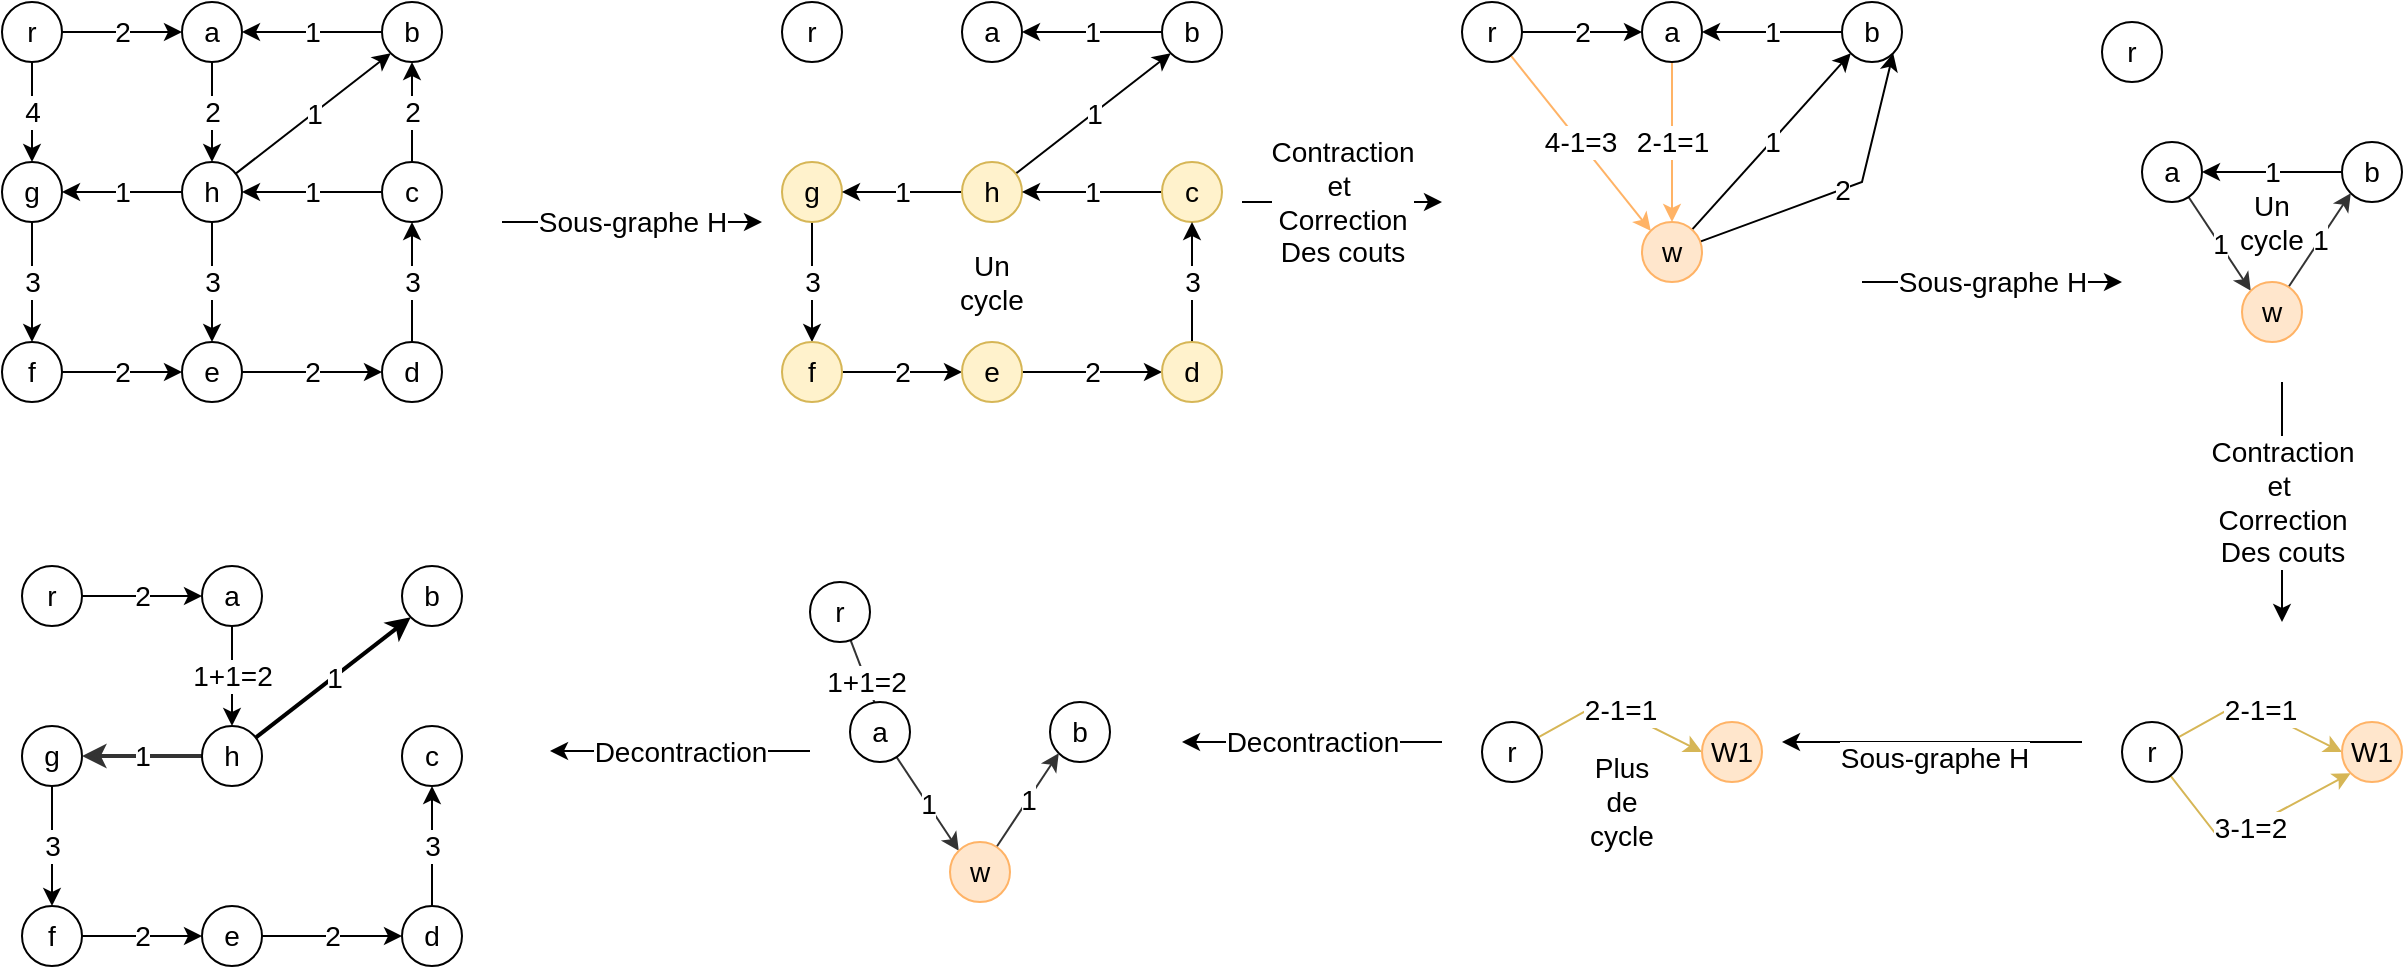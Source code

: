 <mxfile version="15.2.9" type="github">
  <diagram id="9BxHVrWAMxgDTU10AQCF" name="Page-1">
    <mxGraphModel dx="1279" dy="702" grid="1" gridSize="10" guides="1" tooltips="1" connect="1" arrows="1" fold="1" page="1" pageScale="1" pageWidth="827" pageHeight="583" math="0" shadow="0">
      <root>
        <mxCell id="0" />
        <mxCell id="1" parent="0" />
        <mxCell id="qDVpje1xXzJg3jvvXdlB-11" value="2" style="rounded=0;orthogonalLoop=1;jettySize=auto;html=1;fontSize=14;entryX=0;entryY=0.5;entryDx=0;entryDy=0;" edge="1" parent="1" source="qDVpje1xXzJg3jvvXdlB-1" target="qDVpje1xXzJg3jvvXdlB-5">
          <mxGeometry relative="1" as="geometry">
            <mxPoint x="90" y="30" as="targetPoint" />
          </mxGeometry>
        </mxCell>
        <mxCell id="qDVpje1xXzJg3jvvXdlB-13" value="4" style="edgeStyle=none;rounded=0;orthogonalLoop=1;jettySize=auto;html=1;entryX=0.5;entryY=0;entryDx=0;entryDy=0;fontSize=14;" edge="1" parent="1" source="qDVpje1xXzJg3jvvXdlB-1" target="qDVpje1xXzJg3jvvXdlB-2">
          <mxGeometry relative="1" as="geometry" />
        </mxCell>
        <mxCell id="qDVpje1xXzJg3jvvXdlB-1" value="r" style="ellipse;whiteSpace=wrap;html=1;aspect=fixed;fontSize=14;" vertex="1" parent="1">
          <mxGeometry x="10" y="10" width="30" height="30" as="geometry" />
        </mxCell>
        <mxCell id="qDVpje1xXzJg3jvvXdlB-14" value="3" style="edgeStyle=none;rounded=0;orthogonalLoop=1;jettySize=auto;html=1;entryX=0.5;entryY=0;entryDx=0;entryDy=0;fontSize=14;" edge="1" parent="1" source="qDVpje1xXzJg3jvvXdlB-2" target="qDVpje1xXzJg3jvvXdlB-4">
          <mxGeometry relative="1" as="geometry" />
        </mxCell>
        <mxCell id="qDVpje1xXzJg3jvvXdlB-2" value="g" style="ellipse;whiteSpace=wrap;html=1;aspect=fixed;strokeWidth=1;fontSize=14;" vertex="1" parent="1">
          <mxGeometry x="10" y="90" width="30" height="30" as="geometry" />
        </mxCell>
        <mxCell id="qDVpje1xXzJg3jvvXdlB-15" value="2" style="edgeStyle=none;rounded=0;orthogonalLoop=1;jettySize=auto;html=1;entryX=0;entryY=0.5;entryDx=0;entryDy=0;fontSize=14;" edge="1" parent="1" source="qDVpje1xXzJg3jvvXdlB-4" target="qDVpje1xXzJg3jvvXdlB-7">
          <mxGeometry relative="1" as="geometry" />
        </mxCell>
        <mxCell id="qDVpje1xXzJg3jvvXdlB-4" value="f" style="ellipse;whiteSpace=wrap;html=1;aspect=fixed;strokeWidth=1;fontSize=14;" vertex="1" parent="1">
          <mxGeometry x="10" y="180" width="30" height="30" as="geometry" />
        </mxCell>
        <mxCell id="qDVpje1xXzJg3jvvXdlB-17" value="2" style="edgeStyle=none;rounded=0;orthogonalLoop=1;jettySize=auto;html=1;fontSize=14;" edge="1" parent="1" source="qDVpje1xXzJg3jvvXdlB-5" target="qDVpje1xXzJg3jvvXdlB-6">
          <mxGeometry relative="1" as="geometry" />
        </mxCell>
        <mxCell id="qDVpje1xXzJg3jvvXdlB-5" value="a" style="ellipse;whiteSpace=wrap;html=1;aspect=fixed;fontSize=14;" vertex="1" parent="1">
          <mxGeometry x="100" y="10" width="30" height="30" as="geometry" />
        </mxCell>
        <mxCell id="qDVpje1xXzJg3jvvXdlB-16" value="1" style="edgeStyle=none;rounded=0;orthogonalLoop=1;jettySize=auto;html=1;entryX=1;entryY=0.5;entryDx=0;entryDy=0;fontSize=14;" edge="1" parent="1" source="qDVpje1xXzJg3jvvXdlB-6" target="qDVpje1xXzJg3jvvXdlB-2">
          <mxGeometry relative="1" as="geometry" />
        </mxCell>
        <mxCell id="qDVpje1xXzJg3jvvXdlB-18" value="1" style="edgeStyle=none;rounded=0;orthogonalLoop=1;jettySize=auto;html=1;fontSize=14;entryX=0;entryY=1;entryDx=0;entryDy=0;" edge="1" parent="1" source="qDVpje1xXzJg3jvvXdlB-6" target="qDVpje1xXzJg3jvvXdlB-8">
          <mxGeometry relative="1" as="geometry">
            <mxPoint x="420" y="320" as="targetPoint" />
          </mxGeometry>
        </mxCell>
        <mxCell id="qDVpje1xXzJg3jvvXdlB-21" value="3" style="edgeStyle=none;rounded=0;orthogonalLoop=1;jettySize=auto;html=1;entryX=0.5;entryY=0;entryDx=0;entryDy=0;fontSize=14;" edge="1" parent="1" source="qDVpje1xXzJg3jvvXdlB-6" target="qDVpje1xXzJg3jvvXdlB-7">
          <mxGeometry relative="1" as="geometry" />
        </mxCell>
        <mxCell id="qDVpje1xXzJg3jvvXdlB-6" value="h" style="ellipse;whiteSpace=wrap;html=1;aspect=fixed;strokeWidth=1;fontSize=14;" vertex="1" parent="1">
          <mxGeometry x="100" y="90" width="30" height="30" as="geometry" />
        </mxCell>
        <mxCell id="qDVpje1xXzJg3jvvXdlB-22" value="2" style="edgeStyle=none;rounded=0;orthogonalLoop=1;jettySize=auto;html=1;entryX=0;entryY=0.5;entryDx=0;entryDy=0;fontSize=14;" edge="1" parent="1" source="qDVpje1xXzJg3jvvXdlB-7" target="qDVpje1xXzJg3jvvXdlB-10">
          <mxGeometry relative="1" as="geometry" />
        </mxCell>
        <mxCell id="qDVpje1xXzJg3jvvXdlB-7" value="e" style="ellipse;whiteSpace=wrap;html=1;aspect=fixed;strokeWidth=1;fontSize=14;" vertex="1" parent="1">
          <mxGeometry x="100" y="180" width="30" height="30" as="geometry" />
        </mxCell>
        <mxCell id="qDVpje1xXzJg3jvvXdlB-47" value="1" style="edgeStyle=none;rounded=0;orthogonalLoop=1;jettySize=auto;html=1;entryX=1;entryY=0.5;entryDx=0;entryDy=0;fontSize=14;" edge="1" parent="1" source="qDVpje1xXzJg3jvvXdlB-8" target="qDVpje1xXzJg3jvvXdlB-5">
          <mxGeometry relative="1" as="geometry" />
        </mxCell>
        <mxCell id="qDVpje1xXzJg3jvvXdlB-8" value="b" style="ellipse;whiteSpace=wrap;html=1;aspect=fixed;fontSize=14;" vertex="1" parent="1">
          <mxGeometry x="200" y="10" width="30" height="30" as="geometry" />
        </mxCell>
        <mxCell id="qDVpje1xXzJg3jvvXdlB-19" value="2" style="edgeStyle=none;rounded=0;orthogonalLoop=1;jettySize=auto;html=1;fontSize=14;" edge="1" parent="1" source="qDVpje1xXzJg3jvvXdlB-9" target="qDVpje1xXzJg3jvvXdlB-8">
          <mxGeometry relative="1" as="geometry" />
        </mxCell>
        <mxCell id="qDVpje1xXzJg3jvvXdlB-20" value="1" style="edgeStyle=none;rounded=0;orthogonalLoop=1;jettySize=auto;html=1;fontSize=14;" edge="1" parent="1" source="qDVpje1xXzJg3jvvXdlB-9" target="qDVpje1xXzJg3jvvXdlB-6">
          <mxGeometry relative="1" as="geometry" />
        </mxCell>
        <mxCell id="qDVpje1xXzJg3jvvXdlB-9" value="c" style="ellipse;whiteSpace=wrap;html=1;aspect=fixed;strokeWidth=1;fontSize=14;" vertex="1" parent="1">
          <mxGeometry x="200" y="90" width="30" height="30" as="geometry" />
        </mxCell>
        <mxCell id="qDVpje1xXzJg3jvvXdlB-23" value="3" style="edgeStyle=none;rounded=0;orthogonalLoop=1;jettySize=auto;html=1;entryX=0.5;entryY=1;entryDx=0;entryDy=0;fontSize=14;" edge="1" parent="1" source="qDVpje1xXzJg3jvvXdlB-10" target="qDVpje1xXzJg3jvvXdlB-9">
          <mxGeometry relative="1" as="geometry" />
        </mxCell>
        <mxCell id="qDVpje1xXzJg3jvvXdlB-10" value="d" style="ellipse;whiteSpace=wrap;html=1;aspect=fixed;strokeWidth=1;fontSize=14;" vertex="1" parent="1">
          <mxGeometry x="200" y="180" width="30" height="30" as="geometry" />
        </mxCell>
        <mxCell id="qDVpje1xXzJg3jvvXdlB-24" value="Sous-graphe H" style="endArrow=classic;html=1;fontSize=14;" edge="1" parent="1">
          <mxGeometry width="50" height="50" relative="1" as="geometry">
            <mxPoint x="260" y="120" as="sourcePoint" />
            <mxPoint x="390" y="120" as="targetPoint" />
          </mxGeometry>
        </mxCell>
        <mxCell id="qDVpje1xXzJg3jvvXdlB-27" value="r" style="ellipse;whiteSpace=wrap;html=1;aspect=fixed;fontSize=14;" vertex="1" parent="1">
          <mxGeometry x="400" y="10" width="30" height="30" as="geometry" />
        </mxCell>
        <mxCell id="qDVpje1xXzJg3jvvXdlB-28" value="3" style="edgeStyle=none;rounded=0;orthogonalLoop=1;jettySize=auto;html=1;entryX=0.5;entryY=0;entryDx=0;entryDy=0;fontSize=14;" edge="1" parent="1" source="qDVpje1xXzJg3jvvXdlB-29" target="qDVpje1xXzJg3jvvXdlB-31">
          <mxGeometry relative="1" as="geometry" />
        </mxCell>
        <mxCell id="qDVpje1xXzJg3jvvXdlB-29" value="g" style="ellipse;whiteSpace=wrap;html=1;aspect=fixed;strokeWidth=1;fontSize=14;fillColor=#fff2cc;strokeColor=#d6b656;" vertex="1" parent="1">
          <mxGeometry x="400" y="90" width="30" height="30" as="geometry" />
        </mxCell>
        <mxCell id="qDVpje1xXzJg3jvvXdlB-30" value="2" style="edgeStyle=none;rounded=0;orthogonalLoop=1;jettySize=auto;html=1;entryX=0;entryY=0.5;entryDx=0;entryDy=0;fontSize=14;" edge="1" parent="1" source="qDVpje1xXzJg3jvvXdlB-31" target="qDVpje1xXzJg3jvvXdlB-40">
          <mxGeometry relative="1" as="geometry" />
        </mxCell>
        <mxCell id="qDVpje1xXzJg3jvvXdlB-31" value="f" style="ellipse;whiteSpace=wrap;html=1;aspect=fixed;strokeWidth=1;fontSize=14;fillColor=#fff2cc;strokeColor=#d6b656;" vertex="1" parent="1">
          <mxGeometry x="400" y="180" width="30" height="30" as="geometry" />
        </mxCell>
        <mxCell id="qDVpje1xXzJg3jvvXdlB-34" value="a" style="ellipse;whiteSpace=wrap;html=1;aspect=fixed;fontSize=14;" vertex="1" parent="1">
          <mxGeometry x="490" y="10" width="30" height="30" as="geometry" />
        </mxCell>
        <mxCell id="qDVpje1xXzJg3jvvXdlB-35" value="1" style="edgeStyle=none;rounded=0;orthogonalLoop=1;jettySize=auto;html=1;entryX=1;entryY=0.5;entryDx=0;entryDy=0;fontSize=14;" edge="1" parent="1" source="qDVpje1xXzJg3jvvXdlB-38" target="qDVpje1xXzJg3jvvXdlB-29">
          <mxGeometry relative="1" as="geometry" />
        </mxCell>
        <mxCell id="qDVpje1xXzJg3jvvXdlB-36" value="1" style="edgeStyle=none;rounded=0;orthogonalLoop=1;jettySize=auto;html=1;fontSize=14;entryX=0;entryY=1;entryDx=0;entryDy=0;" edge="1" parent="1" source="qDVpje1xXzJg3jvvXdlB-38" target="qDVpje1xXzJg3jvvXdlB-41">
          <mxGeometry relative="1" as="geometry">
            <mxPoint x="810" y="320" as="targetPoint" />
          </mxGeometry>
        </mxCell>
        <mxCell id="qDVpje1xXzJg3jvvXdlB-38" value="h" style="ellipse;whiteSpace=wrap;html=1;aspect=fixed;strokeWidth=1;fontSize=14;fillColor=#fff2cc;strokeColor=#d6b656;" vertex="1" parent="1">
          <mxGeometry x="490" y="90" width="30" height="30" as="geometry" />
        </mxCell>
        <mxCell id="qDVpje1xXzJg3jvvXdlB-39" value="2" style="edgeStyle=none;rounded=0;orthogonalLoop=1;jettySize=auto;html=1;entryX=0;entryY=0.5;entryDx=0;entryDy=0;fontSize=14;" edge="1" parent="1" source="qDVpje1xXzJg3jvvXdlB-40" target="qDVpje1xXzJg3jvvXdlB-46">
          <mxGeometry relative="1" as="geometry" />
        </mxCell>
        <mxCell id="qDVpje1xXzJg3jvvXdlB-40" value="e" style="ellipse;whiteSpace=wrap;html=1;aspect=fixed;strokeWidth=1;fontSize=14;fillColor=#fff2cc;strokeColor=#d6b656;" vertex="1" parent="1">
          <mxGeometry x="490" y="180" width="30" height="30" as="geometry" />
        </mxCell>
        <mxCell id="qDVpje1xXzJg3jvvXdlB-48" value="1" style="edgeStyle=none;rounded=0;orthogonalLoop=1;jettySize=auto;html=1;entryX=1;entryY=0.5;entryDx=0;entryDy=0;fontSize=14;" edge="1" parent="1" source="qDVpje1xXzJg3jvvXdlB-41" target="qDVpje1xXzJg3jvvXdlB-34">
          <mxGeometry relative="1" as="geometry" />
        </mxCell>
        <mxCell id="qDVpje1xXzJg3jvvXdlB-41" value="b" style="ellipse;whiteSpace=wrap;html=1;aspect=fixed;fontSize=14;" vertex="1" parent="1">
          <mxGeometry x="590" y="10" width="30" height="30" as="geometry" />
        </mxCell>
        <mxCell id="qDVpje1xXzJg3jvvXdlB-43" value="1" style="edgeStyle=none;rounded=0;orthogonalLoop=1;jettySize=auto;html=1;fontSize=14;" edge="1" parent="1" source="qDVpje1xXzJg3jvvXdlB-44" target="qDVpje1xXzJg3jvvXdlB-38">
          <mxGeometry relative="1" as="geometry" />
        </mxCell>
        <mxCell id="qDVpje1xXzJg3jvvXdlB-44" value="c" style="ellipse;whiteSpace=wrap;html=1;aspect=fixed;strokeWidth=1;fontSize=14;fillColor=#fff2cc;strokeColor=#d6b656;" vertex="1" parent="1">
          <mxGeometry x="590" y="90" width="30" height="30" as="geometry" />
        </mxCell>
        <mxCell id="qDVpje1xXzJg3jvvXdlB-45" value="3" style="edgeStyle=none;rounded=0;orthogonalLoop=1;jettySize=auto;html=1;entryX=0.5;entryY=1;entryDx=0;entryDy=0;fontSize=14;" edge="1" parent="1" source="qDVpje1xXzJg3jvvXdlB-46" target="qDVpje1xXzJg3jvvXdlB-44">
          <mxGeometry relative="1" as="geometry" />
        </mxCell>
        <mxCell id="qDVpje1xXzJg3jvvXdlB-46" value="d" style="ellipse;whiteSpace=wrap;html=1;aspect=fixed;strokeWidth=1;fontSize=14;fillColor=#fff2cc;strokeColor=#d6b656;" vertex="1" parent="1">
          <mxGeometry x="590" y="180" width="30" height="30" as="geometry" />
        </mxCell>
        <mxCell id="qDVpje1xXzJg3jvvXdlB-49" value="Un cycle" style="text;html=1;strokeColor=none;fillColor=none;align=center;verticalAlign=middle;whiteSpace=wrap;rounded=0;fontSize=14;" vertex="1" parent="1">
          <mxGeometry x="485" y="140" width="40" height="20" as="geometry" />
        </mxCell>
        <mxCell id="qDVpje1xXzJg3jvvXdlB-50" value="2" style="rounded=0;orthogonalLoop=1;jettySize=auto;html=1;fontSize=14;entryX=0;entryY=0.5;entryDx=0;entryDy=0;" edge="1" parent="1" source="qDVpje1xXzJg3jvvXdlB-51" target="qDVpje1xXzJg3jvvXdlB-52">
          <mxGeometry relative="1" as="geometry">
            <mxPoint x="820" y="30" as="targetPoint" />
          </mxGeometry>
        </mxCell>
        <mxCell id="qDVpje1xXzJg3jvvXdlB-60" value="4-1=3" style="edgeStyle=none;rounded=0;orthogonalLoop=1;jettySize=auto;html=1;entryX=0;entryY=0;entryDx=0;entryDy=0;fontSize=14;fillColor=#ffe6cc;strokeColor=#FFB366;" edge="1" parent="1" source="qDVpje1xXzJg3jvvXdlB-51" target="qDVpje1xXzJg3jvvXdlB-57">
          <mxGeometry relative="1" as="geometry" />
        </mxCell>
        <mxCell id="qDVpje1xXzJg3jvvXdlB-51" value="r" style="ellipse;whiteSpace=wrap;html=1;aspect=fixed;fontSize=14;" vertex="1" parent="1">
          <mxGeometry x="740" y="10" width="30" height="30" as="geometry" />
        </mxCell>
        <mxCell id="qDVpje1xXzJg3jvvXdlB-59" value="2-1=1" style="edgeStyle=none;rounded=0;orthogonalLoop=1;jettySize=auto;html=1;fontSize=14;fillColor=#ffe6cc;strokeColor=#FFB366;" edge="1" parent="1" source="qDVpje1xXzJg3jvvXdlB-52" target="qDVpje1xXzJg3jvvXdlB-57">
          <mxGeometry relative="1" as="geometry" />
        </mxCell>
        <mxCell id="qDVpje1xXzJg3jvvXdlB-52" value="a" style="ellipse;whiteSpace=wrap;html=1;aspect=fixed;fontSize=14;" vertex="1" parent="1">
          <mxGeometry x="830" y="10" width="30" height="30" as="geometry" />
        </mxCell>
        <mxCell id="qDVpje1xXzJg3jvvXdlB-53" value="1" style="edgeStyle=none;rounded=0;orthogonalLoop=1;jettySize=auto;html=1;entryX=1;entryY=0.5;entryDx=0;entryDy=0;fontSize=14;" edge="1" parent="1" source="qDVpje1xXzJg3jvvXdlB-54" target="qDVpje1xXzJg3jvvXdlB-52">
          <mxGeometry relative="1" as="geometry" />
        </mxCell>
        <mxCell id="qDVpje1xXzJg3jvvXdlB-54" value="b" style="ellipse;whiteSpace=wrap;html=1;aspect=fixed;fontSize=14;" vertex="1" parent="1">
          <mxGeometry x="930" y="10" width="30" height="30" as="geometry" />
        </mxCell>
        <mxCell id="qDVpje1xXzJg3jvvXdlB-56" value="Contraction&lt;br&gt;et&amp;nbsp;&lt;br&gt;Correction&lt;br&gt;Des couts" style="endArrow=classic;html=1;fontSize=14;" edge="1" parent="1">
          <mxGeometry width="50" height="50" relative="1" as="geometry">
            <mxPoint x="630" y="110" as="sourcePoint" />
            <mxPoint x="730" y="110" as="targetPoint" />
          </mxGeometry>
        </mxCell>
        <mxCell id="qDVpje1xXzJg3jvvXdlB-58" value="1" style="edgeStyle=none;rounded=0;orthogonalLoop=1;jettySize=auto;html=1;entryX=0;entryY=1;entryDx=0;entryDy=0;fontSize=14;" edge="1" parent="1" source="qDVpje1xXzJg3jvvXdlB-57" target="qDVpje1xXzJg3jvvXdlB-54">
          <mxGeometry relative="1" as="geometry" />
        </mxCell>
        <mxCell id="qDVpje1xXzJg3jvvXdlB-61" value="2" style="edgeStyle=none;rounded=0;orthogonalLoop=1;jettySize=auto;html=1;entryX=1;entryY=1;entryDx=0;entryDy=0;fontSize=14;" edge="1" parent="1" source="qDVpje1xXzJg3jvvXdlB-57" target="qDVpje1xXzJg3jvvXdlB-54">
          <mxGeometry relative="1" as="geometry">
            <Array as="points">
              <mxPoint x="940" y="100" />
            </Array>
          </mxGeometry>
        </mxCell>
        <mxCell id="qDVpje1xXzJg3jvvXdlB-57" value="w" style="ellipse;whiteSpace=wrap;html=1;aspect=fixed;strokeWidth=1;fontSize=14;fillColor=#ffe6cc;strokeColor=#FFB366;" vertex="1" parent="1">
          <mxGeometry x="830" y="120" width="30" height="30" as="geometry" />
        </mxCell>
        <mxCell id="qDVpje1xXzJg3jvvXdlB-63" value="Sous-graphe H" style="endArrow=classic;html=1;fontSize=14;" edge="1" parent="1">
          <mxGeometry width="50" height="50" relative="1" as="geometry">
            <mxPoint x="940" y="150" as="sourcePoint" />
            <mxPoint x="1070" y="150" as="targetPoint" />
            <Array as="points">
              <mxPoint x="1010" y="150" />
            </Array>
          </mxGeometry>
        </mxCell>
        <mxCell id="qDVpje1xXzJg3jvvXdlB-64" value="r" style="ellipse;whiteSpace=wrap;html=1;aspect=fixed;strokeWidth=1;fontSize=14;" vertex="1" parent="1">
          <mxGeometry x="1060" y="20" width="30" height="30" as="geometry" />
        </mxCell>
        <mxCell id="qDVpje1xXzJg3jvvXdlB-76" value="1" style="edgeStyle=none;rounded=0;orthogonalLoop=1;jettySize=auto;html=1;entryX=0;entryY=0;entryDx=0;entryDy=0;fontSize=14;strokeColor=#333333;" edge="1" parent="1" source="qDVpje1xXzJg3jvvXdlB-69" target="qDVpje1xXzJg3jvvXdlB-74">
          <mxGeometry relative="1" as="geometry" />
        </mxCell>
        <mxCell id="qDVpje1xXzJg3jvvXdlB-69" value="a" style="ellipse;whiteSpace=wrap;html=1;aspect=fixed;fontSize=14;" vertex="1" parent="1">
          <mxGeometry x="1080" y="80" width="30" height="30" as="geometry" />
        </mxCell>
        <mxCell id="qDVpje1xXzJg3jvvXdlB-70" value="1" style="edgeStyle=none;rounded=0;orthogonalLoop=1;jettySize=auto;html=1;entryX=1;entryY=0.5;entryDx=0;entryDy=0;fontSize=14;" edge="1" parent="1" source="qDVpje1xXzJg3jvvXdlB-71" target="qDVpje1xXzJg3jvvXdlB-69">
          <mxGeometry relative="1" as="geometry" />
        </mxCell>
        <mxCell id="qDVpje1xXzJg3jvvXdlB-71" value="b" style="ellipse;whiteSpace=wrap;html=1;aspect=fixed;fontSize=14;" vertex="1" parent="1">
          <mxGeometry x="1180" y="80" width="30" height="30" as="geometry" />
        </mxCell>
        <mxCell id="qDVpje1xXzJg3jvvXdlB-75" value="1" style="edgeStyle=none;rounded=0;orthogonalLoop=1;jettySize=auto;html=1;entryX=0;entryY=1;entryDx=0;entryDy=0;fontSize=14;strokeColor=#333333;" edge="1" parent="1" source="qDVpje1xXzJg3jvvXdlB-74" target="qDVpje1xXzJg3jvvXdlB-71">
          <mxGeometry relative="1" as="geometry" />
        </mxCell>
        <mxCell id="qDVpje1xXzJg3jvvXdlB-74" value="w" style="ellipse;whiteSpace=wrap;html=1;aspect=fixed;strokeWidth=1;fontSize=14;fillColor=#ffe6cc;strokeColor=#FFB366;" vertex="1" parent="1">
          <mxGeometry x="1130" y="150" width="30" height="30" as="geometry" />
        </mxCell>
        <mxCell id="qDVpje1xXzJg3jvvXdlB-77" value="Un cycle" style="text;html=1;strokeColor=none;fillColor=none;align=center;verticalAlign=middle;whiteSpace=wrap;rounded=0;fontSize=14;" vertex="1" parent="1">
          <mxGeometry x="1125" y="110" width="40" height="20" as="geometry" />
        </mxCell>
        <mxCell id="qDVpje1xXzJg3jvvXdlB-80" value="Contraction&lt;br&gt;et&amp;nbsp;&lt;br&gt;Correction&lt;br&gt;Des couts" style="endArrow=classic;html=1;fontSize=14;" edge="1" parent="1">
          <mxGeometry width="50" height="50" relative="1" as="geometry">
            <mxPoint x="1150" y="200" as="sourcePoint" />
            <mxPoint x="1150" y="320" as="targetPoint" />
          </mxGeometry>
        </mxCell>
        <mxCell id="qDVpje1xXzJg3jvvXdlB-83" value="2-1=1" style="edgeStyle=none;rounded=0;orthogonalLoop=1;jettySize=auto;html=1;entryX=0;entryY=0.5;entryDx=0;entryDy=0;fontSize=14;strokeColor=#d6b656;fillColor=#fff2cc;" edge="1" parent="1" source="qDVpje1xXzJg3jvvXdlB-81" target="qDVpje1xXzJg3jvvXdlB-82">
          <mxGeometry relative="1" as="geometry">
            <Array as="points">
              <mxPoint x="1130" y="360" />
            </Array>
          </mxGeometry>
        </mxCell>
        <mxCell id="qDVpje1xXzJg3jvvXdlB-84" value="3-1=2" style="edgeStyle=none;rounded=0;orthogonalLoop=1;jettySize=auto;html=1;entryX=0;entryY=1;entryDx=0;entryDy=0;fontSize=14;strokeColor=#d6b656;fillColor=#fff2cc;" edge="1" parent="1" source="qDVpje1xXzJg3jvvXdlB-81" target="qDVpje1xXzJg3jvvXdlB-82">
          <mxGeometry relative="1" as="geometry">
            <Array as="points">
              <mxPoint x="1120" y="430" />
            </Array>
          </mxGeometry>
        </mxCell>
        <mxCell id="qDVpje1xXzJg3jvvXdlB-81" value="r" style="ellipse;whiteSpace=wrap;html=1;aspect=fixed;strokeWidth=1;fontSize=14;" vertex="1" parent="1">
          <mxGeometry x="1070" y="370" width="30" height="30" as="geometry" />
        </mxCell>
        <mxCell id="qDVpje1xXzJg3jvvXdlB-82" value="W1" style="ellipse;whiteSpace=wrap;html=1;aspect=fixed;strokeWidth=1;fontSize=14;fillColor=#ffe6cc;strokeColor=#FFB366;" vertex="1" parent="1">
          <mxGeometry x="1180" y="370" width="30" height="30" as="geometry" />
        </mxCell>
        <mxCell id="qDVpje1xXzJg3jvvXdlB-85" value="Sous-graphe H" style="endArrow=classic;html=1;fontSize=14;" edge="1" parent="1">
          <mxGeometry x="-0.011" y="8" width="50" height="50" relative="1" as="geometry">
            <mxPoint x="1050" y="380" as="sourcePoint" />
            <mxPoint x="900" y="380" as="targetPoint" />
            <Array as="points" />
            <mxPoint as="offset" />
          </mxGeometry>
        </mxCell>
        <mxCell id="qDVpje1xXzJg3jvvXdlB-86" value="2-1=1" style="edgeStyle=none;rounded=0;orthogonalLoop=1;jettySize=auto;html=1;entryX=0;entryY=0.5;entryDx=0;entryDy=0;fontSize=14;strokeColor=#d6b656;fillColor=#fff2cc;" edge="1" parent="1" source="qDVpje1xXzJg3jvvXdlB-88" target="qDVpje1xXzJg3jvvXdlB-89">
          <mxGeometry relative="1" as="geometry">
            <Array as="points">
              <mxPoint x="810" y="360" />
            </Array>
          </mxGeometry>
        </mxCell>
        <mxCell id="qDVpje1xXzJg3jvvXdlB-88" value="r" style="ellipse;whiteSpace=wrap;html=1;aspect=fixed;strokeWidth=1;fontSize=14;" vertex="1" parent="1">
          <mxGeometry x="750" y="370" width="30" height="30" as="geometry" />
        </mxCell>
        <mxCell id="qDVpje1xXzJg3jvvXdlB-89" value="W1" style="ellipse;whiteSpace=wrap;html=1;aspect=fixed;strokeWidth=1;fontSize=14;fillColor=#ffe6cc;strokeColor=#FFB366;" vertex="1" parent="1">
          <mxGeometry x="860" y="370" width="30" height="30" as="geometry" />
        </mxCell>
        <mxCell id="qDVpje1xXzJg3jvvXdlB-90" value="Plus de cycle" style="text;html=1;strokeColor=none;fillColor=none;align=center;verticalAlign=middle;whiteSpace=wrap;rounded=0;fontSize=14;" vertex="1" parent="1">
          <mxGeometry x="800" y="400" width="40" height="20" as="geometry" />
        </mxCell>
        <mxCell id="qDVpje1xXzJg3jvvXdlB-91" value="Decontraction" style="endArrow=classic;html=1;fontSize=14;" edge="1" parent="1">
          <mxGeometry width="50" height="50" relative="1" as="geometry">
            <mxPoint x="730" y="380" as="sourcePoint" />
            <mxPoint x="600" y="380" as="targetPoint" />
          </mxGeometry>
        </mxCell>
        <mxCell id="qDVpje1xXzJg3jvvXdlB-108" value="1+1=2" style="edgeStyle=none;rounded=0;orthogonalLoop=1;jettySize=auto;html=1;entryX=0.533;entryY=0.333;entryDx=0;entryDy=0;entryPerimeter=0;fontSize=14;strokeColor=#333333;" edge="1" parent="1" source="qDVpje1xXzJg3jvvXdlB-100" target="qDVpje1xXzJg3jvvXdlB-102">
          <mxGeometry relative="1" as="geometry" />
        </mxCell>
        <mxCell id="qDVpje1xXzJg3jvvXdlB-100" value="r" style="ellipse;whiteSpace=wrap;html=1;aspect=fixed;strokeWidth=1;fontSize=14;" vertex="1" parent="1">
          <mxGeometry x="414" y="300" width="30" height="30" as="geometry" />
        </mxCell>
        <mxCell id="qDVpje1xXzJg3jvvXdlB-101" value="1" style="edgeStyle=none;rounded=0;orthogonalLoop=1;jettySize=auto;html=1;entryX=0;entryY=0;entryDx=0;entryDy=0;fontSize=14;strokeColor=#333333;" edge="1" parent="1" source="qDVpje1xXzJg3jvvXdlB-102" target="qDVpje1xXzJg3jvvXdlB-106">
          <mxGeometry relative="1" as="geometry" />
        </mxCell>
        <mxCell id="qDVpje1xXzJg3jvvXdlB-102" value="a" style="ellipse;whiteSpace=wrap;html=1;aspect=fixed;fontSize=14;" vertex="1" parent="1">
          <mxGeometry x="434" y="360" width="30" height="30" as="geometry" />
        </mxCell>
        <mxCell id="qDVpje1xXzJg3jvvXdlB-104" value="b" style="ellipse;whiteSpace=wrap;html=1;aspect=fixed;fontSize=14;" vertex="1" parent="1">
          <mxGeometry x="534" y="360" width="30" height="30" as="geometry" />
        </mxCell>
        <mxCell id="qDVpje1xXzJg3jvvXdlB-105" value="1" style="edgeStyle=none;rounded=0;orthogonalLoop=1;jettySize=auto;html=1;entryX=0;entryY=1;entryDx=0;entryDy=0;fontSize=14;strokeColor=#333333;" edge="1" parent="1" source="qDVpje1xXzJg3jvvXdlB-106" target="qDVpje1xXzJg3jvvXdlB-104">
          <mxGeometry relative="1" as="geometry" />
        </mxCell>
        <mxCell id="qDVpje1xXzJg3jvvXdlB-106" value="w" style="ellipse;whiteSpace=wrap;html=1;aspect=fixed;strokeWidth=1;fontSize=14;fillColor=#ffe6cc;strokeColor=#FFB366;" vertex="1" parent="1">
          <mxGeometry x="484" y="430" width="30" height="30" as="geometry" />
        </mxCell>
        <mxCell id="qDVpje1xXzJg3jvvXdlB-109" value="Decontraction" style="endArrow=classic;html=1;fontSize=14;" edge="1" parent="1">
          <mxGeometry width="50" height="50" relative="1" as="geometry">
            <mxPoint x="414" y="384.5" as="sourcePoint" />
            <mxPoint x="284" y="384.5" as="targetPoint" />
          </mxGeometry>
        </mxCell>
        <mxCell id="qDVpje1xXzJg3jvvXdlB-110" value="2" style="rounded=0;orthogonalLoop=1;jettySize=auto;html=1;fontSize=14;entryX=0;entryY=0.5;entryDx=0;entryDy=0;" edge="1" parent="1" source="qDVpje1xXzJg3jvvXdlB-112" target="qDVpje1xXzJg3jvvXdlB-118">
          <mxGeometry relative="1" as="geometry">
            <mxPoint x="100" y="312" as="targetPoint" />
          </mxGeometry>
        </mxCell>
        <mxCell id="qDVpje1xXzJg3jvvXdlB-112" value="r" style="ellipse;whiteSpace=wrap;html=1;aspect=fixed;fontSize=14;" vertex="1" parent="1">
          <mxGeometry x="20" y="292" width="30" height="30" as="geometry" />
        </mxCell>
        <mxCell id="qDVpje1xXzJg3jvvXdlB-113" value="3" style="edgeStyle=none;rounded=0;orthogonalLoop=1;jettySize=auto;html=1;entryX=0.5;entryY=0;entryDx=0;entryDy=0;fontSize=14;" edge="1" parent="1" source="qDVpje1xXzJg3jvvXdlB-114" target="qDVpje1xXzJg3jvvXdlB-116">
          <mxGeometry relative="1" as="geometry" />
        </mxCell>
        <mxCell id="qDVpje1xXzJg3jvvXdlB-114" value="g" style="ellipse;whiteSpace=wrap;html=1;aspect=fixed;strokeWidth=1;fontSize=14;" vertex="1" parent="1">
          <mxGeometry x="20" y="372" width="30" height="30" as="geometry" />
        </mxCell>
        <mxCell id="qDVpje1xXzJg3jvvXdlB-115" value="2" style="edgeStyle=none;rounded=0;orthogonalLoop=1;jettySize=auto;html=1;entryX=0;entryY=0.5;entryDx=0;entryDy=0;fontSize=14;" edge="1" parent="1" source="qDVpje1xXzJg3jvvXdlB-116" target="qDVpje1xXzJg3jvvXdlB-124">
          <mxGeometry relative="1" as="geometry" />
        </mxCell>
        <mxCell id="qDVpje1xXzJg3jvvXdlB-116" value="f" style="ellipse;whiteSpace=wrap;html=1;aspect=fixed;strokeWidth=1;fontSize=14;" vertex="1" parent="1">
          <mxGeometry x="20" y="462" width="30" height="30" as="geometry" />
        </mxCell>
        <mxCell id="qDVpje1xXzJg3jvvXdlB-117" value="1+1=2" style="edgeStyle=none;rounded=0;orthogonalLoop=1;jettySize=auto;html=1;fontSize=14;" edge="1" parent="1" source="qDVpje1xXzJg3jvvXdlB-118" target="qDVpje1xXzJg3jvvXdlB-122">
          <mxGeometry relative="1" as="geometry" />
        </mxCell>
        <mxCell id="qDVpje1xXzJg3jvvXdlB-118" value="a" style="ellipse;whiteSpace=wrap;html=1;aspect=fixed;fontSize=14;" vertex="1" parent="1">
          <mxGeometry x="110" y="292" width="30" height="30" as="geometry" />
        </mxCell>
        <mxCell id="qDVpje1xXzJg3jvvXdlB-120" value="1" style="edgeStyle=none;rounded=0;orthogonalLoop=1;jettySize=auto;html=1;fontSize=14;entryX=0;entryY=1;entryDx=0;entryDy=0;strokeWidth=2;" edge="1" parent="1" source="qDVpje1xXzJg3jvvXdlB-122" target="qDVpje1xXzJg3jvvXdlB-126">
          <mxGeometry relative="1" as="geometry">
            <mxPoint x="430" y="602" as="targetPoint" />
          </mxGeometry>
        </mxCell>
        <mxCell id="qDVpje1xXzJg3jvvXdlB-132" value="1" style="edgeStyle=none;rounded=0;orthogonalLoop=1;jettySize=auto;html=1;entryX=1;entryY=0.5;entryDx=0;entryDy=0;fontSize=14;strokeColor=#333333;strokeWidth=2;" edge="1" parent="1" source="qDVpje1xXzJg3jvvXdlB-122" target="qDVpje1xXzJg3jvvXdlB-114">
          <mxGeometry relative="1" as="geometry" />
        </mxCell>
        <mxCell id="qDVpje1xXzJg3jvvXdlB-122" value="h" style="ellipse;whiteSpace=wrap;html=1;aspect=fixed;strokeWidth=1;fontSize=14;" vertex="1" parent="1">
          <mxGeometry x="110" y="372" width="30" height="30" as="geometry" />
        </mxCell>
        <mxCell id="qDVpje1xXzJg3jvvXdlB-123" value="2" style="edgeStyle=none;rounded=0;orthogonalLoop=1;jettySize=auto;html=1;entryX=0;entryY=0.5;entryDx=0;entryDy=0;fontSize=14;" edge="1" parent="1" source="qDVpje1xXzJg3jvvXdlB-124" target="qDVpje1xXzJg3jvvXdlB-131">
          <mxGeometry relative="1" as="geometry" />
        </mxCell>
        <mxCell id="qDVpje1xXzJg3jvvXdlB-124" value="e" style="ellipse;whiteSpace=wrap;html=1;aspect=fixed;strokeWidth=1;fontSize=14;" vertex="1" parent="1">
          <mxGeometry x="110" y="462" width="30" height="30" as="geometry" />
        </mxCell>
        <mxCell id="qDVpje1xXzJg3jvvXdlB-126" value="b" style="ellipse;whiteSpace=wrap;html=1;aspect=fixed;fontSize=14;" vertex="1" parent="1">
          <mxGeometry x="210" y="292" width="30" height="30" as="geometry" />
        </mxCell>
        <mxCell id="qDVpje1xXzJg3jvvXdlB-129" value="c" style="ellipse;whiteSpace=wrap;html=1;aspect=fixed;strokeWidth=1;fontSize=14;" vertex="1" parent="1">
          <mxGeometry x="210" y="372" width="30" height="30" as="geometry" />
        </mxCell>
        <mxCell id="qDVpje1xXzJg3jvvXdlB-130" value="3" style="edgeStyle=none;rounded=0;orthogonalLoop=1;jettySize=auto;html=1;entryX=0.5;entryY=1;entryDx=0;entryDy=0;fontSize=14;" edge="1" parent="1" source="qDVpje1xXzJg3jvvXdlB-131" target="qDVpje1xXzJg3jvvXdlB-129">
          <mxGeometry relative="1" as="geometry" />
        </mxCell>
        <mxCell id="qDVpje1xXzJg3jvvXdlB-131" value="d" style="ellipse;whiteSpace=wrap;html=1;aspect=fixed;strokeWidth=1;fontSize=14;" vertex="1" parent="1">
          <mxGeometry x="210" y="462" width="30" height="30" as="geometry" />
        </mxCell>
      </root>
    </mxGraphModel>
  </diagram>
</mxfile>
